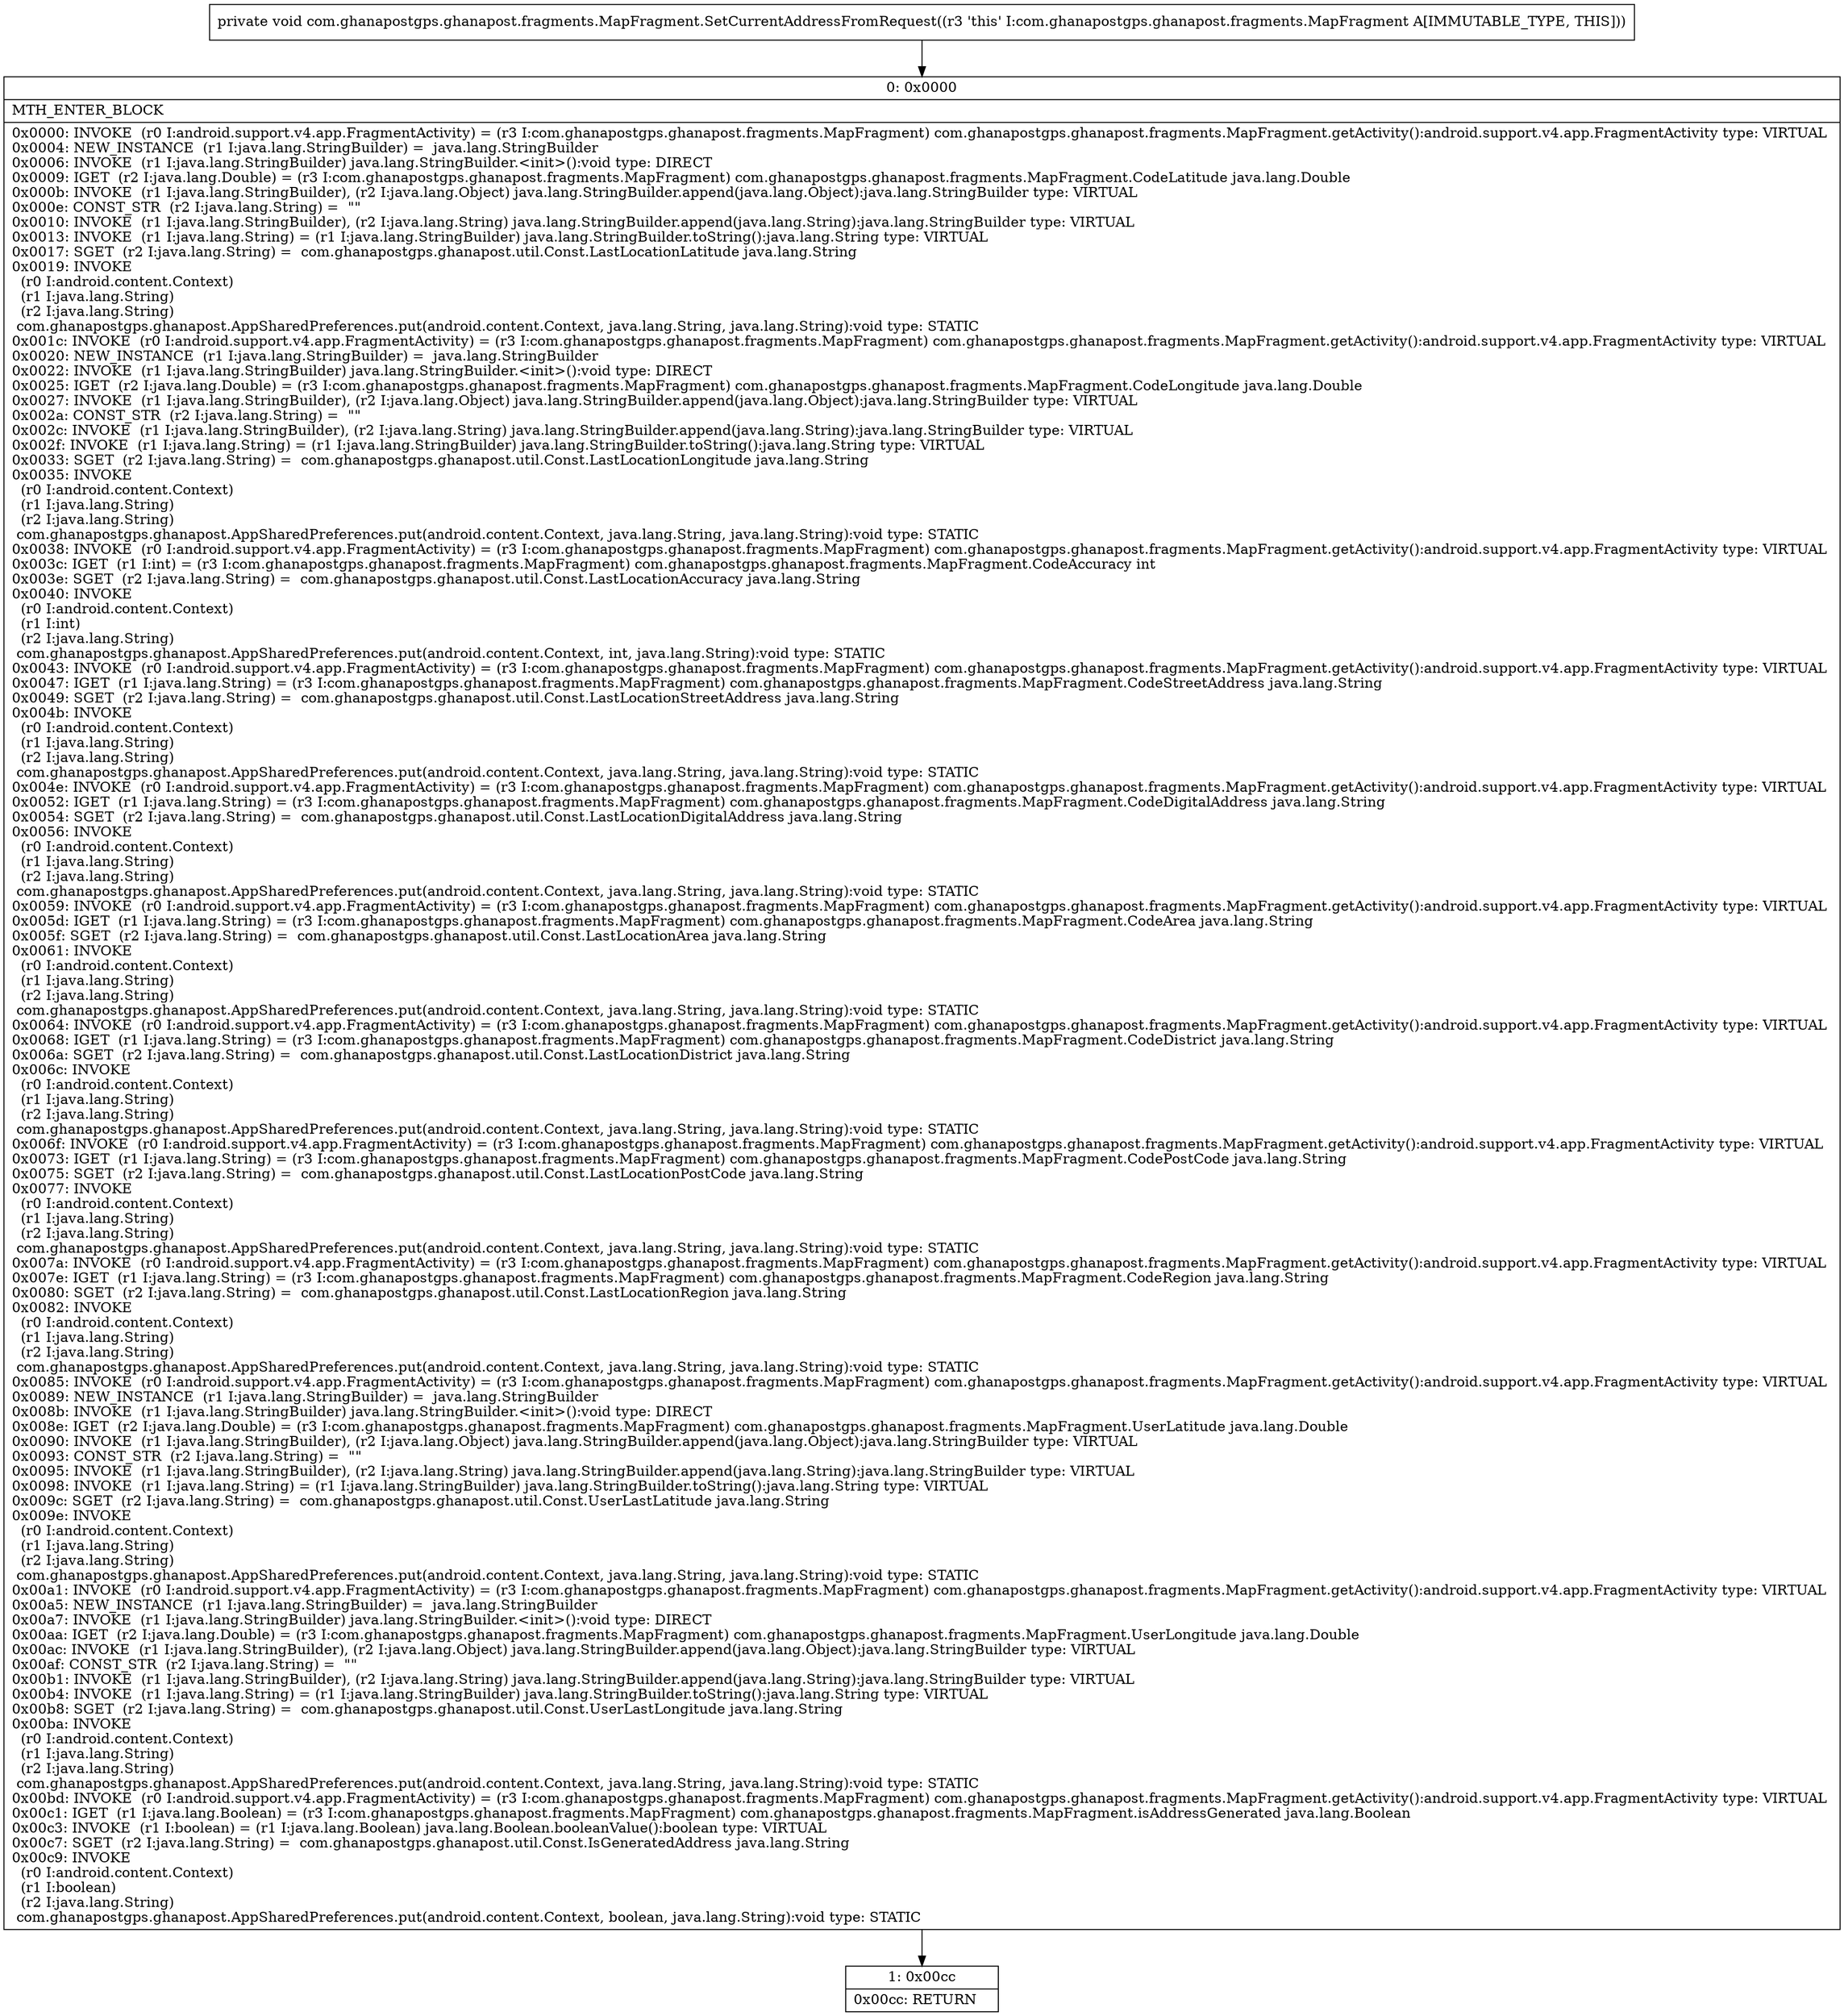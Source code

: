 digraph "CFG forcom.ghanapostgps.ghanapost.fragments.MapFragment.SetCurrentAddressFromRequest()V" {
Node_0 [shape=record,label="{0\:\ 0x0000|MTH_ENTER_BLOCK\l|0x0000: INVOKE  (r0 I:android.support.v4.app.FragmentActivity) = (r3 I:com.ghanapostgps.ghanapost.fragments.MapFragment) com.ghanapostgps.ghanapost.fragments.MapFragment.getActivity():android.support.v4.app.FragmentActivity type: VIRTUAL \l0x0004: NEW_INSTANCE  (r1 I:java.lang.StringBuilder) =  java.lang.StringBuilder \l0x0006: INVOKE  (r1 I:java.lang.StringBuilder) java.lang.StringBuilder.\<init\>():void type: DIRECT \l0x0009: IGET  (r2 I:java.lang.Double) = (r3 I:com.ghanapostgps.ghanapost.fragments.MapFragment) com.ghanapostgps.ghanapost.fragments.MapFragment.CodeLatitude java.lang.Double \l0x000b: INVOKE  (r1 I:java.lang.StringBuilder), (r2 I:java.lang.Object) java.lang.StringBuilder.append(java.lang.Object):java.lang.StringBuilder type: VIRTUAL \l0x000e: CONST_STR  (r2 I:java.lang.String) =  \"\" \l0x0010: INVOKE  (r1 I:java.lang.StringBuilder), (r2 I:java.lang.String) java.lang.StringBuilder.append(java.lang.String):java.lang.StringBuilder type: VIRTUAL \l0x0013: INVOKE  (r1 I:java.lang.String) = (r1 I:java.lang.StringBuilder) java.lang.StringBuilder.toString():java.lang.String type: VIRTUAL \l0x0017: SGET  (r2 I:java.lang.String) =  com.ghanapostgps.ghanapost.util.Const.LastLocationLatitude java.lang.String \l0x0019: INVOKE  \l  (r0 I:android.content.Context)\l  (r1 I:java.lang.String)\l  (r2 I:java.lang.String)\l com.ghanapostgps.ghanapost.AppSharedPreferences.put(android.content.Context, java.lang.String, java.lang.String):void type: STATIC \l0x001c: INVOKE  (r0 I:android.support.v4.app.FragmentActivity) = (r3 I:com.ghanapostgps.ghanapost.fragments.MapFragment) com.ghanapostgps.ghanapost.fragments.MapFragment.getActivity():android.support.v4.app.FragmentActivity type: VIRTUAL \l0x0020: NEW_INSTANCE  (r1 I:java.lang.StringBuilder) =  java.lang.StringBuilder \l0x0022: INVOKE  (r1 I:java.lang.StringBuilder) java.lang.StringBuilder.\<init\>():void type: DIRECT \l0x0025: IGET  (r2 I:java.lang.Double) = (r3 I:com.ghanapostgps.ghanapost.fragments.MapFragment) com.ghanapostgps.ghanapost.fragments.MapFragment.CodeLongitude java.lang.Double \l0x0027: INVOKE  (r1 I:java.lang.StringBuilder), (r2 I:java.lang.Object) java.lang.StringBuilder.append(java.lang.Object):java.lang.StringBuilder type: VIRTUAL \l0x002a: CONST_STR  (r2 I:java.lang.String) =  \"\" \l0x002c: INVOKE  (r1 I:java.lang.StringBuilder), (r2 I:java.lang.String) java.lang.StringBuilder.append(java.lang.String):java.lang.StringBuilder type: VIRTUAL \l0x002f: INVOKE  (r1 I:java.lang.String) = (r1 I:java.lang.StringBuilder) java.lang.StringBuilder.toString():java.lang.String type: VIRTUAL \l0x0033: SGET  (r2 I:java.lang.String) =  com.ghanapostgps.ghanapost.util.Const.LastLocationLongitude java.lang.String \l0x0035: INVOKE  \l  (r0 I:android.content.Context)\l  (r1 I:java.lang.String)\l  (r2 I:java.lang.String)\l com.ghanapostgps.ghanapost.AppSharedPreferences.put(android.content.Context, java.lang.String, java.lang.String):void type: STATIC \l0x0038: INVOKE  (r0 I:android.support.v4.app.FragmentActivity) = (r3 I:com.ghanapostgps.ghanapost.fragments.MapFragment) com.ghanapostgps.ghanapost.fragments.MapFragment.getActivity():android.support.v4.app.FragmentActivity type: VIRTUAL \l0x003c: IGET  (r1 I:int) = (r3 I:com.ghanapostgps.ghanapost.fragments.MapFragment) com.ghanapostgps.ghanapost.fragments.MapFragment.CodeAccuracy int \l0x003e: SGET  (r2 I:java.lang.String) =  com.ghanapostgps.ghanapost.util.Const.LastLocationAccuracy java.lang.String \l0x0040: INVOKE  \l  (r0 I:android.content.Context)\l  (r1 I:int)\l  (r2 I:java.lang.String)\l com.ghanapostgps.ghanapost.AppSharedPreferences.put(android.content.Context, int, java.lang.String):void type: STATIC \l0x0043: INVOKE  (r0 I:android.support.v4.app.FragmentActivity) = (r3 I:com.ghanapostgps.ghanapost.fragments.MapFragment) com.ghanapostgps.ghanapost.fragments.MapFragment.getActivity():android.support.v4.app.FragmentActivity type: VIRTUAL \l0x0047: IGET  (r1 I:java.lang.String) = (r3 I:com.ghanapostgps.ghanapost.fragments.MapFragment) com.ghanapostgps.ghanapost.fragments.MapFragment.CodeStreetAddress java.lang.String \l0x0049: SGET  (r2 I:java.lang.String) =  com.ghanapostgps.ghanapost.util.Const.LastLocationStreetAddress java.lang.String \l0x004b: INVOKE  \l  (r0 I:android.content.Context)\l  (r1 I:java.lang.String)\l  (r2 I:java.lang.String)\l com.ghanapostgps.ghanapost.AppSharedPreferences.put(android.content.Context, java.lang.String, java.lang.String):void type: STATIC \l0x004e: INVOKE  (r0 I:android.support.v4.app.FragmentActivity) = (r3 I:com.ghanapostgps.ghanapost.fragments.MapFragment) com.ghanapostgps.ghanapost.fragments.MapFragment.getActivity():android.support.v4.app.FragmentActivity type: VIRTUAL \l0x0052: IGET  (r1 I:java.lang.String) = (r3 I:com.ghanapostgps.ghanapost.fragments.MapFragment) com.ghanapostgps.ghanapost.fragments.MapFragment.CodeDigitalAddress java.lang.String \l0x0054: SGET  (r2 I:java.lang.String) =  com.ghanapostgps.ghanapost.util.Const.LastLocationDigitalAddress java.lang.String \l0x0056: INVOKE  \l  (r0 I:android.content.Context)\l  (r1 I:java.lang.String)\l  (r2 I:java.lang.String)\l com.ghanapostgps.ghanapost.AppSharedPreferences.put(android.content.Context, java.lang.String, java.lang.String):void type: STATIC \l0x0059: INVOKE  (r0 I:android.support.v4.app.FragmentActivity) = (r3 I:com.ghanapostgps.ghanapost.fragments.MapFragment) com.ghanapostgps.ghanapost.fragments.MapFragment.getActivity():android.support.v4.app.FragmentActivity type: VIRTUAL \l0x005d: IGET  (r1 I:java.lang.String) = (r3 I:com.ghanapostgps.ghanapost.fragments.MapFragment) com.ghanapostgps.ghanapost.fragments.MapFragment.CodeArea java.lang.String \l0x005f: SGET  (r2 I:java.lang.String) =  com.ghanapostgps.ghanapost.util.Const.LastLocationArea java.lang.String \l0x0061: INVOKE  \l  (r0 I:android.content.Context)\l  (r1 I:java.lang.String)\l  (r2 I:java.lang.String)\l com.ghanapostgps.ghanapost.AppSharedPreferences.put(android.content.Context, java.lang.String, java.lang.String):void type: STATIC \l0x0064: INVOKE  (r0 I:android.support.v4.app.FragmentActivity) = (r3 I:com.ghanapostgps.ghanapost.fragments.MapFragment) com.ghanapostgps.ghanapost.fragments.MapFragment.getActivity():android.support.v4.app.FragmentActivity type: VIRTUAL \l0x0068: IGET  (r1 I:java.lang.String) = (r3 I:com.ghanapostgps.ghanapost.fragments.MapFragment) com.ghanapostgps.ghanapost.fragments.MapFragment.CodeDistrict java.lang.String \l0x006a: SGET  (r2 I:java.lang.String) =  com.ghanapostgps.ghanapost.util.Const.LastLocationDistrict java.lang.String \l0x006c: INVOKE  \l  (r0 I:android.content.Context)\l  (r1 I:java.lang.String)\l  (r2 I:java.lang.String)\l com.ghanapostgps.ghanapost.AppSharedPreferences.put(android.content.Context, java.lang.String, java.lang.String):void type: STATIC \l0x006f: INVOKE  (r0 I:android.support.v4.app.FragmentActivity) = (r3 I:com.ghanapostgps.ghanapost.fragments.MapFragment) com.ghanapostgps.ghanapost.fragments.MapFragment.getActivity():android.support.v4.app.FragmentActivity type: VIRTUAL \l0x0073: IGET  (r1 I:java.lang.String) = (r3 I:com.ghanapostgps.ghanapost.fragments.MapFragment) com.ghanapostgps.ghanapost.fragments.MapFragment.CodePostCode java.lang.String \l0x0075: SGET  (r2 I:java.lang.String) =  com.ghanapostgps.ghanapost.util.Const.LastLocationPostCode java.lang.String \l0x0077: INVOKE  \l  (r0 I:android.content.Context)\l  (r1 I:java.lang.String)\l  (r2 I:java.lang.String)\l com.ghanapostgps.ghanapost.AppSharedPreferences.put(android.content.Context, java.lang.String, java.lang.String):void type: STATIC \l0x007a: INVOKE  (r0 I:android.support.v4.app.FragmentActivity) = (r3 I:com.ghanapostgps.ghanapost.fragments.MapFragment) com.ghanapostgps.ghanapost.fragments.MapFragment.getActivity():android.support.v4.app.FragmentActivity type: VIRTUAL \l0x007e: IGET  (r1 I:java.lang.String) = (r3 I:com.ghanapostgps.ghanapost.fragments.MapFragment) com.ghanapostgps.ghanapost.fragments.MapFragment.CodeRegion java.lang.String \l0x0080: SGET  (r2 I:java.lang.String) =  com.ghanapostgps.ghanapost.util.Const.LastLocationRegion java.lang.String \l0x0082: INVOKE  \l  (r0 I:android.content.Context)\l  (r1 I:java.lang.String)\l  (r2 I:java.lang.String)\l com.ghanapostgps.ghanapost.AppSharedPreferences.put(android.content.Context, java.lang.String, java.lang.String):void type: STATIC \l0x0085: INVOKE  (r0 I:android.support.v4.app.FragmentActivity) = (r3 I:com.ghanapostgps.ghanapost.fragments.MapFragment) com.ghanapostgps.ghanapost.fragments.MapFragment.getActivity():android.support.v4.app.FragmentActivity type: VIRTUAL \l0x0089: NEW_INSTANCE  (r1 I:java.lang.StringBuilder) =  java.lang.StringBuilder \l0x008b: INVOKE  (r1 I:java.lang.StringBuilder) java.lang.StringBuilder.\<init\>():void type: DIRECT \l0x008e: IGET  (r2 I:java.lang.Double) = (r3 I:com.ghanapostgps.ghanapost.fragments.MapFragment) com.ghanapostgps.ghanapost.fragments.MapFragment.UserLatitude java.lang.Double \l0x0090: INVOKE  (r1 I:java.lang.StringBuilder), (r2 I:java.lang.Object) java.lang.StringBuilder.append(java.lang.Object):java.lang.StringBuilder type: VIRTUAL \l0x0093: CONST_STR  (r2 I:java.lang.String) =  \"\" \l0x0095: INVOKE  (r1 I:java.lang.StringBuilder), (r2 I:java.lang.String) java.lang.StringBuilder.append(java.lang.String):java.lang.StringBuilder type: VIRTUAL \l0x0098: INVOKE  (r1 I:java.lang.String) = (r1 I:java.lang.StringBuilder) java.lang.StringBuilder.toString():java.lang.String type: VIRTUAL \l0x009c: SGET  (r2 I:java.lang.String) =  com.ghanapostgps.ghanapost.util.Const.UserLastLatitude java.lang.String \l0x009e: INVOKE  \l  (r0 I:android.content.Context)\l  (r1 I:java.lang.String)\l  (r2 I:java.lang.String)\l com.ghanapostgps.ghanapost.AppSharedPreferences.put(android.content.Context, java.lang.String, java.lang.String):void type: STATIC \l0x00a1: INVOKE  (r0 I:android.support.v4.app.FragmentActivity) = (r3 I:com.ghanapostgps.ghanapost.fragments.MapFragment) com.ghanapostgps.ghanapost.fragments.MapFragment.getActivity():android.support.v4.app.FragmentActivity type: VIRTUAL \l0x00a5: NEW_INSTANCE  (r1 I:java.lang.StringBuilder) =  java.lang.StringBuilder \l0x00a7: INVOKE  (r1 I:java.lang.StringBuilder) java.lang.StringBuilder.\<init\>():void type: DIRECT \l0x00aa: IGET  (r2 I:java.lang.Double) = (r3 I:com.ghanapostgps.ghanapost.fragments.MapFragment) com.ghanapostgps.ghanapost.fragments.MapFragment.UserLongitude java.lang.Double \l0x00ac: INVOKE  (r1 I:java.lang.StringBuilder), (r2 I:java.lang.Object) java.lang.StringBuilder.append(java.lang.Object):java.lang.StringBuilder type: VIRTUAL \l0x00af: CONST_STR  (r2 I:java.lang.String) =  \"\" \l0x00b1: INVOKE  (r1 I:java.lang.StringBuilder), (r2 I:java.lang.String) java.lang.StringBuilder.append(java.lang.String):java.lang.StringBuilder type: VIRTUAL \l0x00b4: INVOKE  (r1 I:java.lang.String) = (r1 I:java.lang.StringBuilder) java.lang.StringBuilder.toString():java.lang.String type: VIRTUAL \l0x00b8: SGET  (r2 I:java.lang.String) =  com.ghanapostgps.ghanapost.util.Const.UserLastLongitude java.lang.String \l0x00ba: INVOKE  \l  (r0 I:android.content.Context)\l  (r1 I:java.lang.String)\l  (r2 I:java.lang.String)\l com.ghanapostgps.ghanapost.AppSharedPreferences.put(android.content.Context, java.lang.String, java.lang.String):void type: STATIC \l0x00bd: INVOKE  (r0 I:android.support.v4.app.FragmentActivity) = (r3 I:com.ghanapostgps.ghanapost.fragments.MapFragment) com.ghanapostgps.ghanapost.fragments.MapFragment.getActivity():android.support.v4.app.FragmentActivity type: VIRTUAL \l0x00c1: IGET  (r1 I:java.lang.Boolean) = (r3 I:com.ghanapostgps.ghanapost.fragments.MapFragment) com.ghanapostgps.ghanapost.fragments.MapFragment.isAddressGenerated java.lang.Boolean \l0x00c3: INVOKE  (r1 I:boolean) = (r1 I:java.lang.Boolean) java.lang.Boolean.booleanValue():boolean type: VIRTUAL \l0x00c7: SGET  (r2 I:java.lang.String) =  com.ghanapostgps.ghanapost.util.Const.IsGeneratedAddress java.lang.String \l0x00c9: INVOKE  \l  (r0 I:android.content.Context)\l  (r1 I:boolean)\l  (r2 I:java.lang.String)\l com.ghanapostgps.ghanapost.AppSharedPreferences.put(android.content.Context, boolean, java.lang.String):void type: STATIC \l}"];
Node_1 [shape=record,label="{1\:\ 0x00cc|0x00cc: RETURN   \l}"];
MethodNode[shape=record,label="{private void com.ghanapostgps.ghanapost.fragments.MapFragment.SetCurrentAddressFromRequest((r3 'this' I:com.ghanapostgps.ghanapost.fragments.MapFragment A[IMMUTABLE_TYPE, THIS])) }"];
MethodNode -> Node_0;
Node_0 -> Node_1;
}

